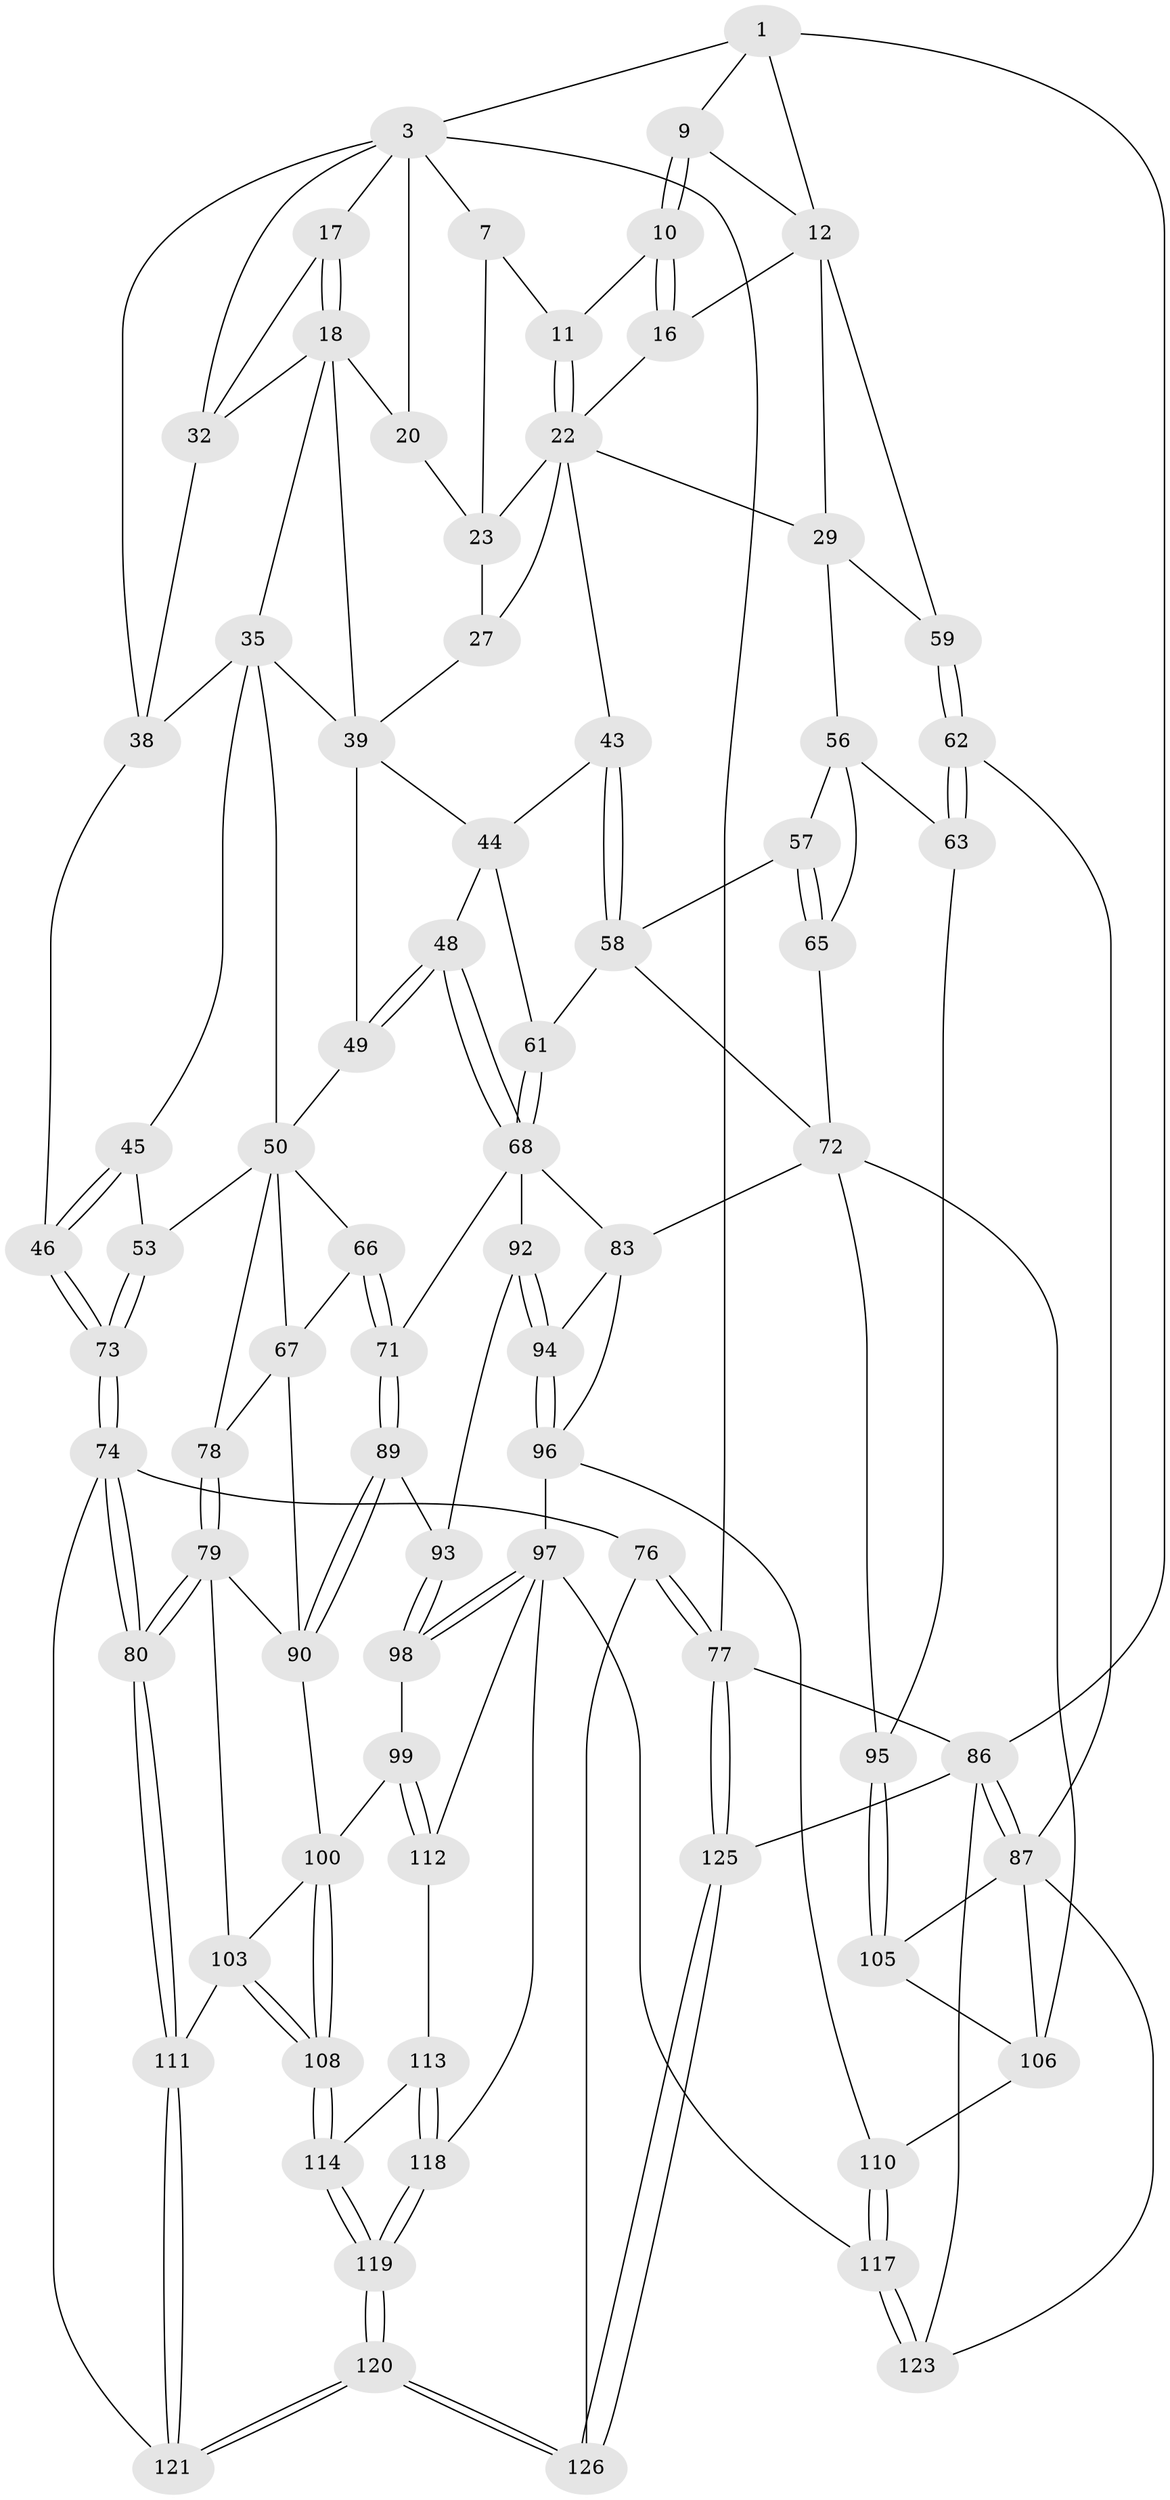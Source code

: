 // original degree distribution, {3: 0.038461538461538464, 6: 0.25384615384615383, 4: 0.2230769230769231, 5: 0.4846153846153846}
// Generated by graph-tools (version 1.1) at 2025/21/03/04/25 18:21:30]
// undirected, 78 vertices, 184 edges
graph export_dot {
graph [start="1"]
  node [color=gray90,style=filled];
  1 [pos="+0.8633801535113217+0",super="+2"];
  3 [pos="+0+0",super="+4+33"];
  7 [pos="+0.44078802991541366+0",super="+8"];
  9 [pos="+0.8103040780989071+0.01115114601581302"];
  10 [pos="+0.8042005658106991+0.024226550380422304"];
  11 [pos="+0.7338158752284196+0.0671974170770211"];
  12 [pos="+1+0.14038036849256147",super="+13"];
  16 [pos="+0.8313158157383775+0.10513315018523775"];
  17 [pos="+0.16390247858270213+0.06268522117476777",super="+21"];
  18 [pos="+0.39559734140558533+0",super="+19+31"];
  20 [pos="+0.4223830924731266+0"];
  22 [pos="+0.725546203727275+0.0776393571634087",super="+24"];
  23 [pos="+0.7150122369815258+0.08138464528062452",super="+25"];
  27 [pos="+0.6339992512747509+0.14635092073161324"];
  29 [pos="+0.8648061552161395+0.26204409370316933",super="+55"];
  32 [pos="+0.12885015096079766+0.10853613329658017",super="+34"];
  35 [pos="+0.26506305215741627+0.215162515280886",super="+36"];
  38 [pos="+0.10823182939098883+0.14817135499016007",super="+42"];
  39 [pos="+0.4677200783854192+0.22608691420198063",super="+40+41"];
  43 [pos="+0.6946159362706047+0.3258001300549431"];
  44 [pos="+0.6676691439997844+0.3138774363112653",super="+47"];
  45 [pos="+0.02617175558060993+0.3021072730191762"];
  46 [pos="+0+0.29212604065219044"];
  48 [pos="+0.46548873897498294+0.3773529166640338"];
  49 [pos="+0.44609173454085566+0.3659229752840679"];
  50 [pos="+0.2468923129291502+0.3836767891213935",super="+51+54"];
  53 [pos="+0.1373607268566712+0.43645206053100893"];
  56 [pos="+0.871127952135892+0.3962422617799992",super="+64"];
  57 [pos="+0.7737540280343145+0.4219270920062402"];
  58 [pos="+0.7135513029217745+0.422857476061725",super="+60"];
  59 [pos="+1+0.3903978199783356"];
  61 [pos="+0.6932989928945134+0.4403789835420802"];
  62 [pos="+1+0.6105374382691848"];
  63 [pos="+0.9652886824736903+0.5969065645700257"];
  65 [pos="+0.9141992065637045+0.5781048470090644"];
  66 [pos="+0.37103560668712593+0.5249286910674152"];
  67 [pos="+0.2396578270466962+0.5346859212988812",super="+85"];
  68 [pos="+0.5293700023898922+0.5009797974346193",super="+69"];
  71 [pos="+0.4026766044776203+0.5743223118347456"];
  72 [pos="+0.726239557031081+0.5745207252168268",super="+81"];
  73 [pos="+0+0.45551140418414426"];
  74 [pos="+0+0.7155405115515621",super="+75"];
  76 [pos="+0+0.9466490250241505",super="+128"];
  77 [pos="+0+1"];
  78 [pos="+0.0032705394664237766+0.6156419206745092"];
  79 [pos="+0+0.6396272171637013",super="+102"];
  80 [pos="+0+0.7143140648843405"];
  83 [pos="+0.6243731858187581+0.6476312160798487",super="+84"];
  86 [pos="+1+1",super="+124"];
  87 [pos="+1+1",super="+122+88"];
  89 [pos="+0.2873952180667086+0.6448541547838847"];
  90 [pos="+0.2518582877536143+0.6444057975294305",super="+91"];
  92 [pos="+0.4056551018293298+0.6643914006778658"];
  93 [pos="+0.3535281710931911+0.6787944283139979"];
  94 [pos="+0.4462552204675007+0.729074577961171"];
  95 [pos="+0.8128147286284793+0.7641494006948575"];
  96 [pos="+0.4463482739093446+0.7411883886334752",super="+109"];
  97 [pos="+0.37975911701065906+0.772659674112185",super="+115"];
  98 [pos="+0.3639382252563087+0.769017863075363"];
  99 [pos="+0.338487036090889+0.7750453985047387"];
  100 [pos="+0.28740454915602287+0.7320069636621079",super="+101"];
  103 [pos="+0.19885712476175563+0.8139421350628557",super="+104"];
  105 [pos="+0.8125254106204808+0.7790497480290398"];
  106 [pos="+0.7509508430784376+0.8380320753687263",super="+107"];
  108 [pos="+0.22807129963926046+0.8320974830365797"];
  110 [pos="+0.5571429684937228+0.8307514273409311"];
  111 [pos="+0.09169000911296929+0.8070750386264794"];
  112 [pos="+0.3128776777839163+0.8098656820268313"];
  113 [pos="+0.28301201847608504+0.832016208005682"];
  114 [pos="+0.24142947428844053+0.843914485873836"];
  117 [pos="+0.5144871627344165+0.9754006758566695"];
  118 [pos="+0.3407739577658696+0.8883386541759319"];
  119 [pos="+0.24434834195771402+0.9660745727996641"];
  120 [pos="+0.22098431651653108+1"];
  121 [pos="+0.1356476126243703+0.9495141349625885",super="+127"];
  123 [pos="+0.5252017917159362+1"];
  125 [pos="+0.25394834790437826+1"];
  126 [pos="+0.22879165079131208+1",super="+130"];
  1 -- 9;
  1 -- 3;
  1 -- 12;
  1 -- 86;
  3 -- 77;
  3 -- 20;
  3 -- 7;
  3 -- 32;
  3 -- 38;
  3 -- 17;
  7 -- 23;
  7 -- 11;
  9 -- 10;
  9 -- 10;
  9 -- 12;
  10 -- 11;
  10 -- 16;
  10 -- 16;
  11 -- 22;
  11 -- 22;
  12 -- 59;
  12 -- 16;
  12 -- 29;
  16 -- 22;
  17 -- 18;
  17 -- 18;
  17 -- 32;
  18 -- 20;
  18 -- 39;
  18 -- 32;
  18 -- 35;
  20 -- 23;
  22 -- 23;
  22 -- 27;
  22 -- 43;
  22 -- 29;
  23 -- 27;
  27 -- 39;
  29 -- 56;
  29 -- 59;
  32 -- 38;
  35 -- 50;
  35 -- 45;
  35 -- 38;
  35 -- 39;
  38 -- 46;
  39 -- 49;
  39 -- 44;
  43 -- 44;
  43 -- 58;
  43 -- 58;
  44 -- 48;
  44 -- 61;
  45 -- 46;
  45 -- 46;
  45 -- 53;
  46 -- 73;
  46 -- 73;
  48 -- 49;
  48 -- 49;
  48 -- 68;
  48 -- 68;
  49 -- 50;
  50 -- 67;
  50 -- 53;
  50 -- 78;
  50 -- 66;
  53 -- 73;
  53 -- 73;
  56 -- 57;
  56 -- 65;
  56 -- 63;
  57 -- 58;
  57 -- 65;
  57 -- 65;
  58 -- 72;
  58 -- 61;
  59 -- 62;
  59 -- 62;
  61 -- 68;
  61 -- 68;
  62 -- 63;
  62 -- 63;
  62 -- 87;
  63 -- 95;
  65 -- 72;
  66 -- 67;
  66 -- 71;
  66 -- 71;
  67 -- 90;
  67 -- 78;
  68 -- 83;
  68 -- 71;
  68 -- 92;
  71 -- 89;
  71 -- 89;
  72 -- 83;
  72 -- 95;
  72 -- 106;
  73 -- 74;
  73 -- 74;
  74 -- 80;
  74 -- 80;
  74 -- 121;
  74 -- 76;
  76 -- 77;
  76 -- 77;
  76 -- 126 [weight=2];
  77 -- 125;
  77 -- 125;
  77 -- 86;
  78 -- 79;
  78 -- 79;
  79 -- 80;
  79 -- 80;
  79 -- 103;
  79 -- 90;
  80 -- 111;
  80 -- 111;
  83 -- 94;
  83 -- 96;
  86 -- 87;
  86 -- 87;
  86 -- 123;
  86 -- 125;
  87 -- 106;
  87 -- 123;
  87 -- 105;
  89 -- 90;
  89 -- 90;
  89 -- 93;
  90 -- 100;
  92 -- 93;
  92 -- 94;
  92 -- 94;
  93 -- 98;
  93 -- 98;
  94 -- 96;
  94 -- 96;
  95 -- 105;
  95 -- 105;
  96 -- 97;
  96 -- 110;
  97 -- 98;
  97 -- 98;
  97 -- 112;
  97 -- 117;
  97 -- 118;
  98 -- 99;
  99 -- 100;
  99 -- 112;
  99 -- 112;
  100 -- 108;
  100 -- 108;
  100 -- 103;
  103 -- 108;
  103 -- 108;
  103 -- 111;
  105 -- 106;
  106 -- 110;
  108 -- 114;
  108 -- 114;
  110 -- 117;
  110 -- 117;
  111 -- 121;
  111 -- 121;
  112 -- 113;
  113 -- 114;
  113 -- 118;
  113 -- 118;
  114 -- 119;
  114 -- 119;
  117 -- 123;
  117 -- 123;
  118 -- 119;
  118 -- 119;
  119 -- 120;
  119 -- 120;
  120 -- 121;
  120 -- 121;
  120 -- 126;
  120 -- 126;
  125 -- 126;
  125 -- 126;
}
